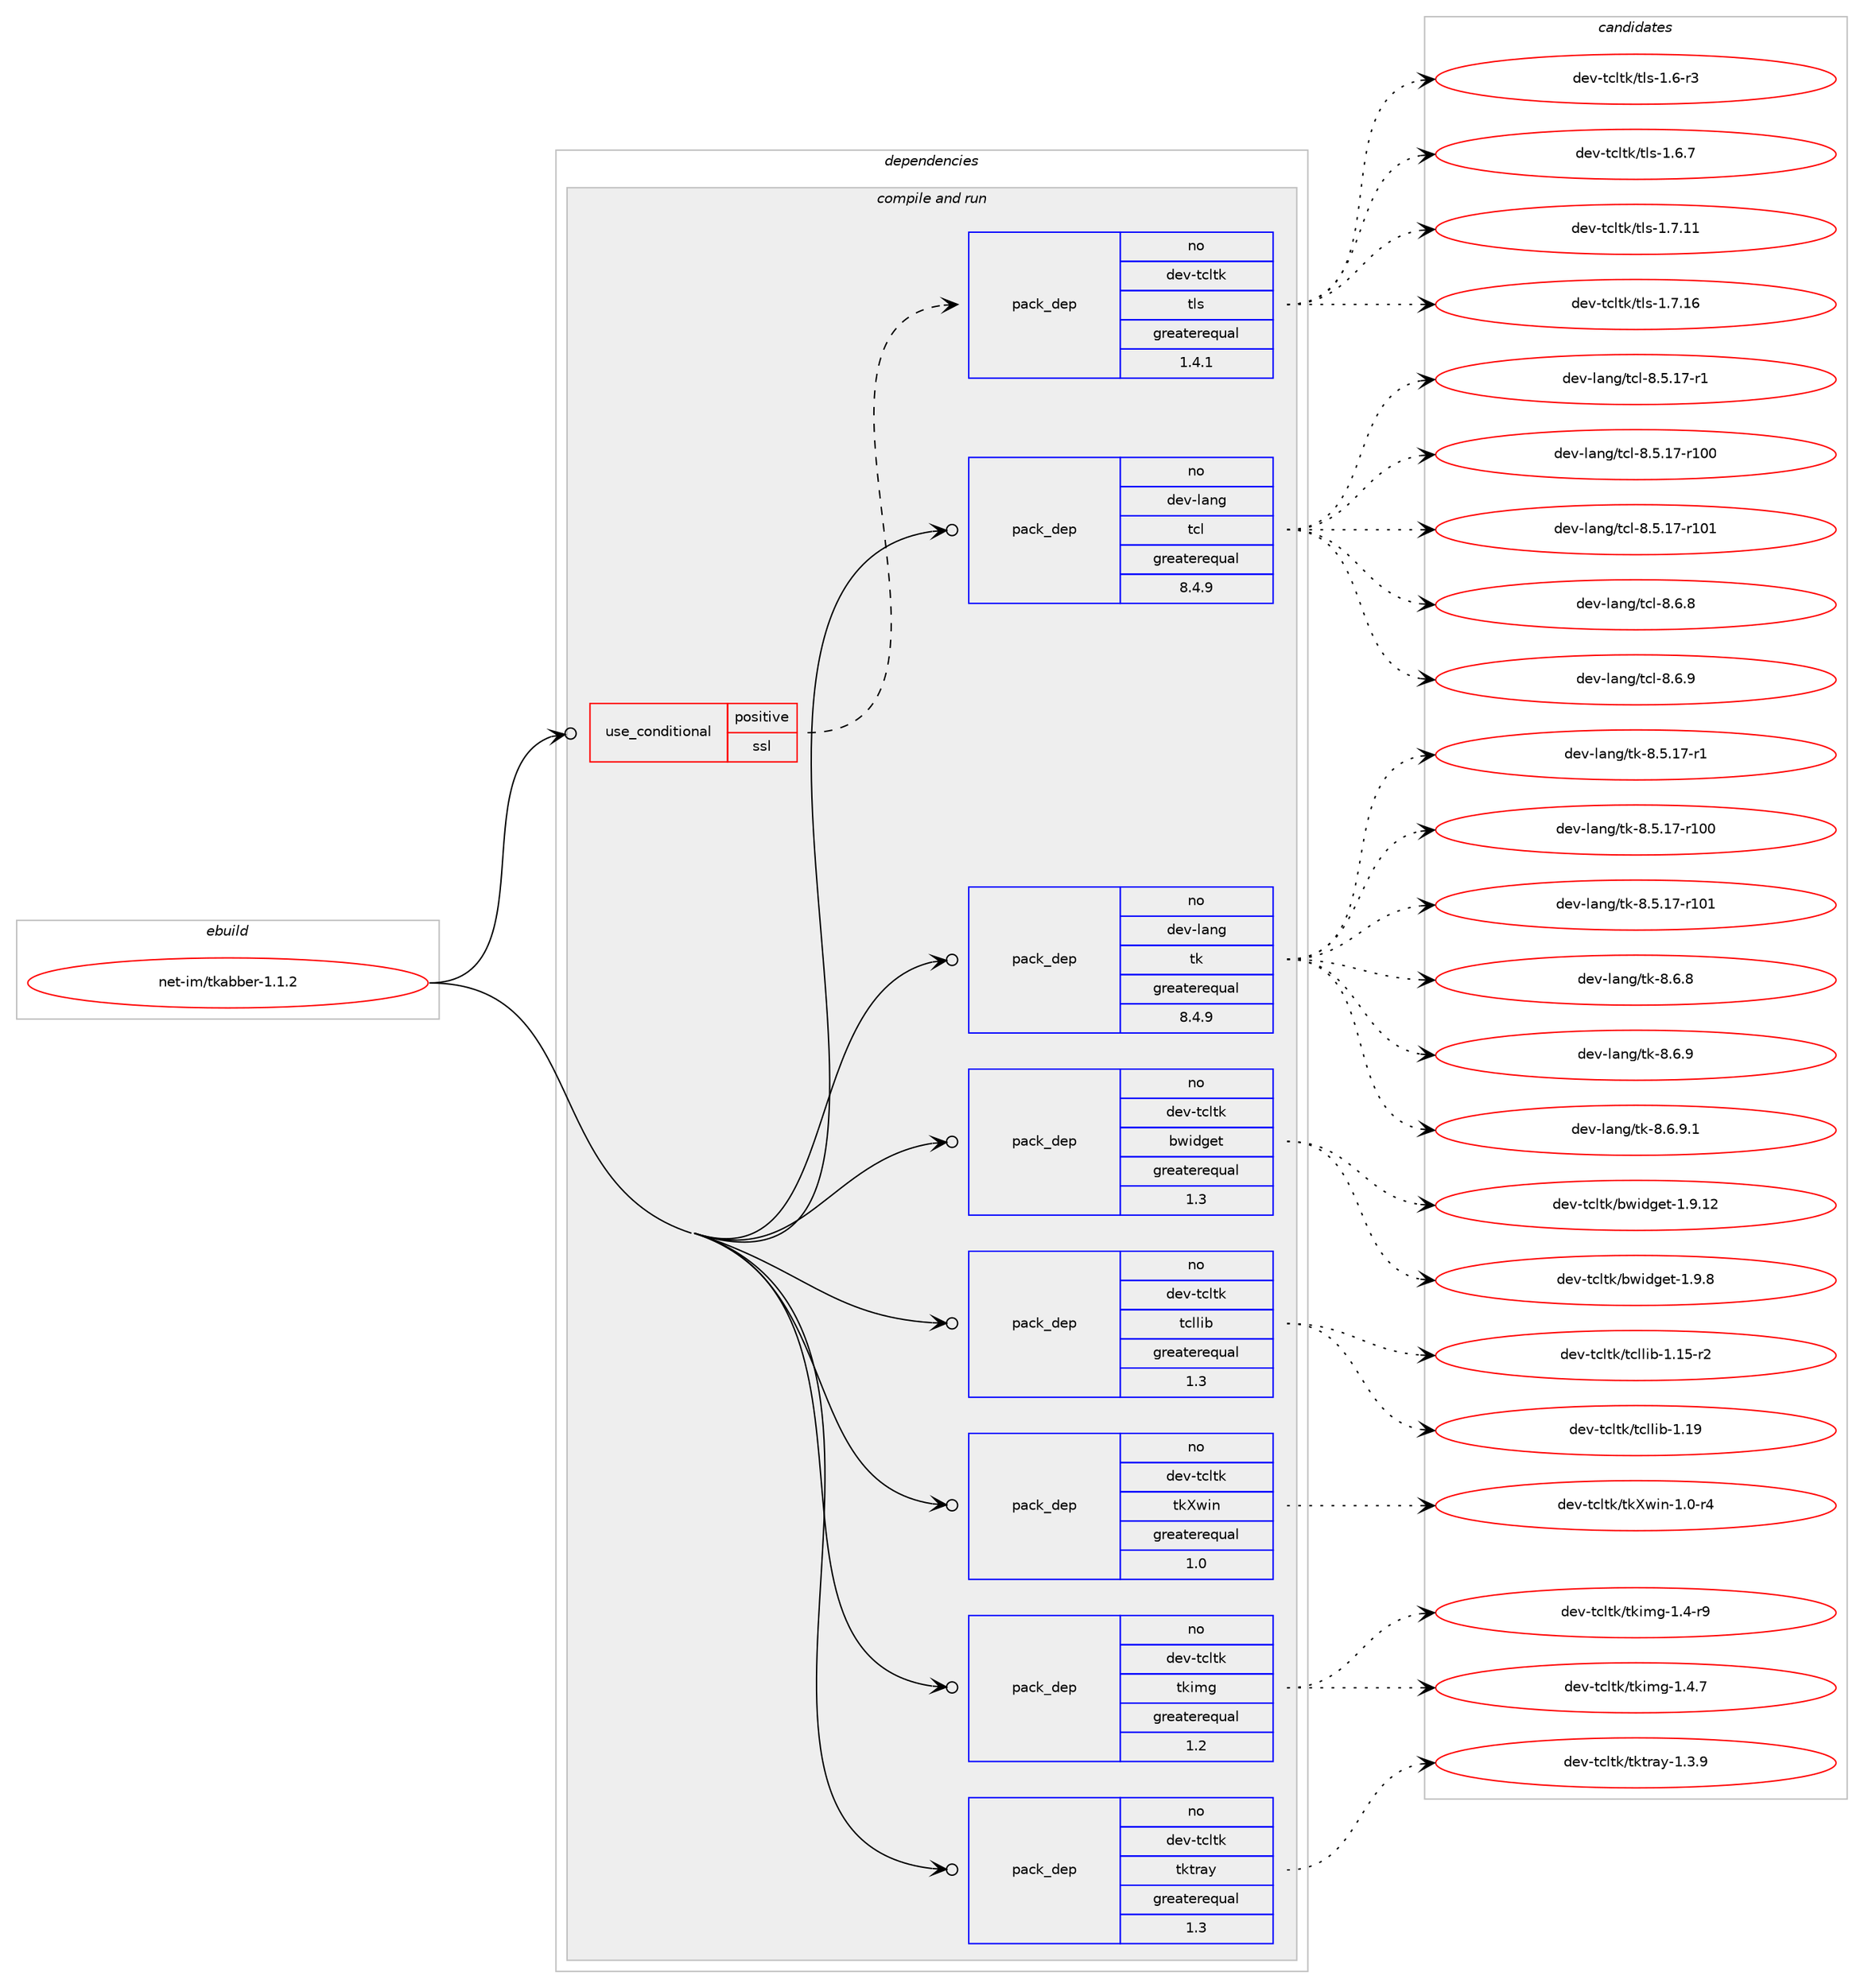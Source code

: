 digraph prolog {

# *************
# Graph options
# *************

newrank=true;
concentrate=true;
compound=true;
graph [rankdir=LR,fontname=Helvetica,fontsize=10,ranksep=1.5];#, ranksep=2.5, nodesep=0.2];
edge  [arrowhead=vee];
node  [fontname=Helvetica,fontsize=10];

# **********
# The ebuild
# **********

subgraph cluster_leftcol {
color=gray;
rank=same;
label=<<i>ebuild</i>>;
id [label="net-im/tkabber-1.1.2", color=red, width=4, href="../net-im/tkabber-1.1.2.svg"];
}

# ****************
# The dependencies
# ****************

subgraph cluster_midcol {
color=gray;
label=<<i>dependencies</i>>;
subgraph cluster_compile {
fillcolor="#eeeeee";
style=filled;
label=<<i>compile</i>>;
}
subgraph cluster_compileandrun {
fillcolor="#eeeeee";
style=filled;
label=<<i>compile and run</i>>;
subgraph cond445229 {
dependency1656072 [label=<<TABLE BORDER="0" CELLBORDER="1" CELLSPACING="0" CELLPADDING="4"><TR><TD ROWSPAN="3" CELLPADDING="10">use_conditional</TD></TR><TR><TD>positive</TD></TR><TR><TD>ssl</TD></TR></TABLE>>, shape=none, color=red];
subgraph pack1184002 {
dependency1656073 [label=<<TABLE BORDER="0" CELLBORDER="1" CELLSPACING="0" CELLPADDING="4" WIDTH="220"><TR><TD ROWSPAN="6" CELLPADDING="30">pack_dep</TD></TR><TR><TD WIDTH="110">no</TD></TR><TR><TD>dev-tcltk</TD></TR><TR><TD>tls</TD></TR><TR><TD>greaterequal</TD></TR><TR><TD>1.4.1</TD></TR></TABLE>>, shape=none, color=blue];
}
dependency1656072:e -> dependency1656073:w [weight=20,style="dashed",arrowhead="vee"];
}
id:e -> dependency1656072:w [weight=20,style="solid",arrowhead="odotvee"];
subgraph pack1184003 {
dependency1656074 [label=<<TABLE BORDER="0" CELLBORDER="1" CELLSPACING="0" CELLPADDING="4" WIDTH="220"><TR><TD ROWSPAN="6" CELLPADDING="30">pack_dep</TD></TR><TR><TD WIDTH="110">no</TD></TR><TR><TD>dev-lang</TD></TR><TR><TD>tcl</TD></TR><TR><TD>greaterequal</TD></TR><TR><TD>8.4.9</TD></TR></TABLE>>, shape=none, color=blue];
}
id:e -> dependency1656074:w [weight=20,style="solid",arrowhead="odotvee"];
subgraph pack1184004 {
dependency1656075 [label=<<TABLE BORDER="0" CELLBORDER="1" CELLSPACING="0" CELLPADDING="4" WIDTH="220"><TR><TD ROWSPAN="6" CELLPADDING="30">pack_dep</TD></TR><TR><TD WIDTH="110">no</TD></TR><TR><TD>dev-lang</TD></TR><TR><TD>tk</TD></TR><TR><TD>greaterequal</TD></TR><TR><TD>8.4.9</TD></TR></TABLE>>, shape=none, color=blue];
}
id:e -> dependency1656075:w [weight=20,style="solid",arrowhead="odotvee"];
subgraph pack1184005 {
dependency1656076 [label=<<TABLE BORDER="0" CELLBORDER="1" CELLSPACING="0" CELLPADDING="4" WIDTH="220"><TR><TD ROWSPAN="6" CELLPADDING="30">pack_dep</TD></TR><TR><TD WIDTH="110">no</TD></TR><TR><TD>dev-tcltk</TD></TR><TR><TD>bwidget</TD></TR><TR><TD>greaterequal</TD></TR><TR><TD>1.3</TD></TR></TABLE>>, shape=none, color=blue];
}
id:e -> dependency1656076:w [weight=20,style="solid",arrowhead="odotvee"];
subgraph pack1184006 {
dependency1656077 [label=<<TABLE BORDER="0" CELLBORDER="1" CELLSPACING="0" CELLPADDING="4" WIDTH="220"><TR><TD ROWSPAN="6" CELLPADDING="30">pack_dep</TD></TR><TR><TD WIDTH="110">no</TD></TR><TR><TD>dev-tcltk</TD></TR><TR><TD>tcllib</TD></TR><TR><TD>greaterequal</TD></TR><TR><TD>1.3</TD></TR></TABLE>>, shape=none, color=blue];
}
id:e -> dependency1656077:w [weight=20,style="solid",arrowhead="odotvee"];
subgraph pack1184007 {
dependency1656078 [label=<<TABLE BORDER="0" CELLBORDER="1" CELLSPACING="0" CELLPADDING="4" WIDTH="220"><TR><TD ROWSPAN="6" CELLPADDING="30">pack_dep</TD></TR><TR><TD WIDTH="110">no</TD></TR><TR><TD>dev-tcltk</TD></TR><TR><TD>tkXwin</TD></TR><TR><TD>greaterequal</TD></TR><TR><TD>1.0</TD></TR></TABLE>>, shape=none, color=blue];
}
id:e -> dependency1656078:w [weight=20,style="solid",arrowhead="odotvee"];
subgraph pack1184008 {
dependency1656079 [label=<<TABLE BORDER="0" CELLBORDER="1" CELLSPACING="0" CELLPADDING="4" WIDTH="220"><TR><TD ROWSPAN="6" CELLPADDING="30">pack_dep</TD></TR><TR><TD WIDTH="110">no</TD></TR><TR><TD>dev-tcltk</TD></TR><TR><TD>tkimg</TD></TR><TR><TD>greaterequal</TD></TR><TR><TD>1.2</TD></TR></TABLE>>, shape=none, color=blue];
}
id:e -> dependency1656079:w [weight=20,style="solid",arrowhead="odotvee"];
subgraph pack1184009 {
dependency1656080 [label=<<TABLE BORDER="0" CELLBORDER="1" CELLSPACING="0" CELLPADDING="4" WIDTH="220"><TR><TD ROWSPAN="6" CELLPADDING="30">pack_dep</TD></TR><TR><TD WIDTH="110">no</TD></TR><TR><TD>dev-tcltk</TD></TR><TR><TD>tktray</TD></TR><TR><TD>greaterequal</TD></TR><TR><TD>1.3</TD></TR></TABLE>>, shape=none, color=blue];
}
id:e -> dependency1656080:w [weight=20,style="solid",arrowhead="odotvee"];
}
subgraph cluster_run {
fillcolor="#eeeeee";
style=filled;
label=<<i>run</i>>;
}
}

# **************
# The candidates
# **************

subgraph cluster_choices {
rank=same;
color=gray;
label=<<i>candidates</i>>;

subgraph choice1184002 {
color=black;
nodesep=1;
choice100101118451169910811610747116108115454946544511451 [label="dev-tcltk/tls-1.6-r3", color=red, width=4,href="../dev-tcltk/tls-1.6-r3.svg"];
choice100101118451169910811610747116108115454946544655 [label="dev-tcltk/tls-1.6.7", color=red, width=4,href="../dev-tcltk/tls-1.6.7.svg"];
choice10010111845116991081161074711610811545494655464949 [label="dev-tcltk/tls-1.7.11", color=red, width=4,href="../dev-tcltk/tls-1.7.11.svg"];
choice10010111845116991081161074711610811545494655464954 [label="dev-tcltk/tls-1.7.16", color=red, width=4,href="../dev-tcltk/tls-1.7.16.svg"];
dependency1656073:e -> choice100101118451169910811610747116108115454946544511451:w [style=dotted,weight="100"];
dependency1656073:e -> choice100101118451169910811610747116108115454946544655:w [style=dotted,weight="100"];
dependency1656073:e -> choice10010111845116991081161074711610811545494655464949:w [style=dotted,weight="100"];
dependency1656073:e -> choice10010111845116991081161074711610811545494655464954:w [style=dotted,weight="100"];
}
subgraph choice1184003 {
color=black;
nodesep=1;
choice10010111845108971101034711699108455646534649554511449 [label="dev-lang/tcl-8.5.17-r1", color=red, width=4,href="../dev-lang/tcl-8.5.17-r1.svg"];
choice100101118451089711010347116991084556465346495545114494848 [label="dev-lang/tcl-8.5.17-r100", color=red, width=4,href="../dev-lang/tcl-8.5.17-r100.svg"];
choice100101118451089711010347116991084556465346495545114494849 [label="dev-lang/tcl-8.5.17-r101", color=red, width=4,href="../dev-lang/tcl-8.5.17-r101.svg"];
choice10010111845108971101034711699108455646544656 [label="dev-lang/tcl-8.6.8", color=red, width=4,href="../dev-lang/tcl-8.6.8.svg"];
choice10010111845108971101034711699108455646544657 [label="dev-lang/tcl-8.6.9", color=red, width=4,href="../dev-lang/tcl-8.6.9.svg"];
dependency1656074:e -> choice10010111845108971101034711699108455646534649554511449:w [style=dotted,weight="100"];
dependency1656074:e -> choice100101118451089711010347116991084556465346495545114494848:w [style=dotted,weight="100"];
dependency1656074:e -> choice100101118451089711010347116991084556465346495545114494849:w [style=dotted,weight="100"];
dependency1656074:e -> choice10010111845108971101034711699108455646544656:w [style=dotted,weight="100"];
dependency1656074:e -> choice10010111845108971101034711699108455646544657:w [style=dotted,weight="100"];
}
subgraph choice1184004 {
color=black;
nodesep=1;
choice100101118451089711010347116107455646534649554511449 [label="dev-lang/tk-8.5.17-r1", color=red, width=4,href="../dev-lang/tk-8.5.17-r1.svg"];
choice1001011184510897110103471161074556465346495545114494848 [label="dev-lang/tk-8.5.17-r100", color=red, width=4,href="../dev-lang/tk-8.5.17-r100.svg"];
choice1001011184510897110103471161074556465346495545114494849 [label="dev-lang/tk-8.5.17-r101", color=red, width=4,href="../dev-lang/tk-8.5.17-r101.svg"];
choice100101118451089711010347116107455646544656 [label="dev-lang/tk-8.6.8", color=red, width=4,href="../dev-lang/tk-8.6.8.svg"];
choice100101118451089711010347116107455646544657 [label="dev-lang/tk-8.6.9", color=red, width=4,href="../dev-lang/tk-8.6.9.svg"];
choice1001011184510897110103471161074556465446574649 [label="dev-lang/tk-8.6.9.1", color=red, width=4,href="../dev-lang/tk-8.6.9.1.svg"];
dependency1656075:e -> choice100101118451089711010347116107455646534649554511449:w [style=dotted,weight="100"];
dependency1656075:e -> choice1001011184510897110103471161074556465346495545114494848:w [style=dotted,weight="100"];
dependency1656075:e -> choice1001011184510897110103471161074556465346495545114494849:w [style=dotted,weight="100"];
dependency1656075:e -> choice100101118451089711010347116107455646544656:w [style=dotted,weight="100"];
dependency1656075:e -> choice100101118451089711010347116107455646544657:w [style=dotted,weight="100"];
dependency1656075:e -> choice1001011184510897110103471161074556465446574649:w [style=dotted,weight="100"];
}
subgraph choice1184005 {
color=black;
nodesep=1;
choice1001011184511699108116107479811910510010310111645494657464950 [label="dev-tcltk/bwidget-1.9.12", color=red, width=4,href="../dev-tcltk/bwidget-1.9.12.svg"];
choice10010111845116991081161074798119105100103101116454946574656 [label="dev-tcltk/bwidget-1.9.8", color=red, width=4,href="../dev-tcltk/bwidget-1.9.8.svg"];
dependency1656076:e -> choice1001011184511699108116107479811910510010310111645494657464950:w [style=dotted,weight="100"];
dependency1656076:e -> choice10010111845116991081161074798119105100103101116454946574656:w [style=dotted,weight="100"];
}
subgraph choice1184006 {
color=black;
nodesep=1;
choice100101118451169910811610747116991081081059845494649534511450 [label="dev-tcltk/tcllib-1.15-r2", color=red, width=4,href="../dev-tcltk/tcllib-1.15-r2.svg"];
choice10010111845116991081161074711699108108105984549464957 [label="dev-tcltk/tcllib-1.19", color=red, width=4,href="../dev-tcltk/tcllib-1.19.svg"];
dependency1656077:e -> choice100101118451169910811610747116991081081059845494649534511450:w [style=dotted,weight="100"];
dependency1656077:e -> choice10010111845116991081161074711699108108105984549464957:w [style=dotted,weight="100"];
}
subgraph choice1184007 {
color=black;
nodesep=1;
choice10010111845116991081161074711610788119105110454946484511452 [label="dev-tcltk/tkXwin-1.0-r4", color=red, width=4,href="../dev-tcltk/tkXwin-1.0-r4.svg"];
dependency1656078:e -> choice10010111845116991081161074711610788119105110454946484511452:w [style=dotted,weight="100"];
}
subgraph choice1184008 {
color=black;
nodesep=1;
choice100101118451169910811610747116107105109103454946524511457 [label="dev-tcltk/tkimg-1.4-r9", color=red, width=4,href="../dev-tcltk/tkimg-1.4-r9.svg"];
choice100101118451169910811610747116107105109103454946524655 [label="dev-tcltk/tkimg-1.4.7", color=red, width=4,href="../dev-tcltk/tkimg-1.4.7.svg"];
dependency1656079:e -> choice100101118451169910811610747116107105109103454946524511457:w [style=dotted,weight="100"];
dependency1656079:e -> choice100101118451169910811610747116107105109103454946524655:w [style=dotted,weight="100"];
}
subgraph choice1184009 {
color=black;
nodesep=1;
choice10010111845116991081161074711610711611497121454946514657 [label="dev-tcltk/tktray-1.3.9", color=red, width=4,href="../dev-tcltk/tktray-1.3.9.svg"];
dependency1656080:e -> choice10010111845116991081161074711610711611497121454946514657:w [style=dotted,weight="100"];
}
}

}
